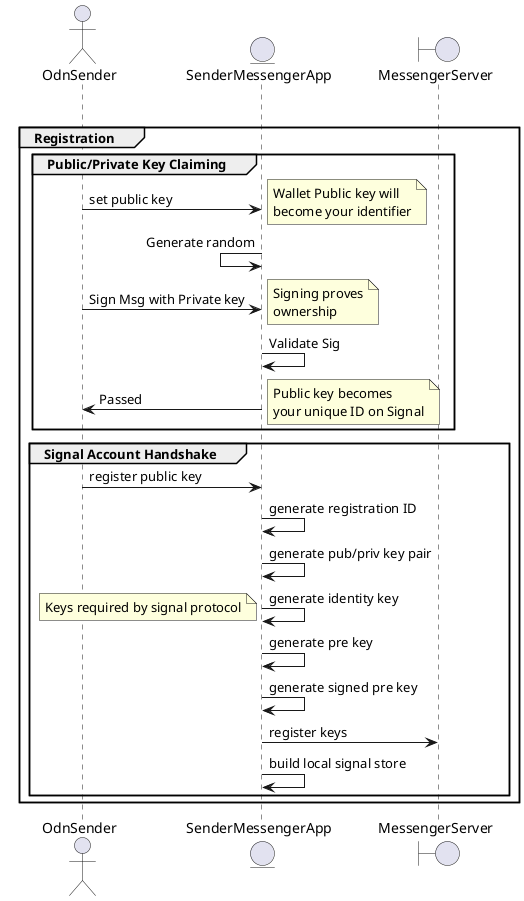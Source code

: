 @startuml

actor OdnSender
entity SenderMessengerApp
boundary MessengerServer

alt
group Registration

group Public/Private Key Claiming
    OdnSender -> SenderMessengerApp: set public key
    note right: Wallet Public key will\nbecome your identifier

    SenderMessengerApp <- SenderMessengerApp: Generate random

    OdnSender -> SenderMessengerApp: Sign Msg with Private key
    note right: Signing proves\nownership

    SenderMessengerApp -> SenderMessengerApp: Validate Sig

    OdnSender <- SenderMessengerApp: Passed
    note right: Public key becomes\nyour unique ID on Signal
end

group Signal Account Handshake

    OdnSender -> SenderMessengerApp: register public key

    SenderMessengerApp -> SenderMessengerApp: generate registration ID
    SenderMessengerApp -> SenderMessengerApp: generate pub/priv key pair
    SenderMessengerApp -> SenderMessengerApp: generate identity key
    note left: Keys required by signal protocol
    SenderMessengerApp -> SenderMessengerApp: generate pre key
    SenderMessengerApp -> SenderMessengerApp: generate signed pre key

    SenderMessengerApp -> MessengerServer: register keys

    SenderMessengerApp -> SenderMessengerApp: build local signal store

end

end


@enduml
